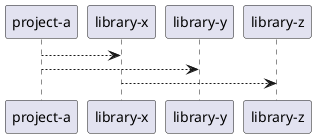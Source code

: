 @startuml
"project-a" --> "library-x"
"project-a" --> "library-y"
"library-x" --> "library-z"
@enduml